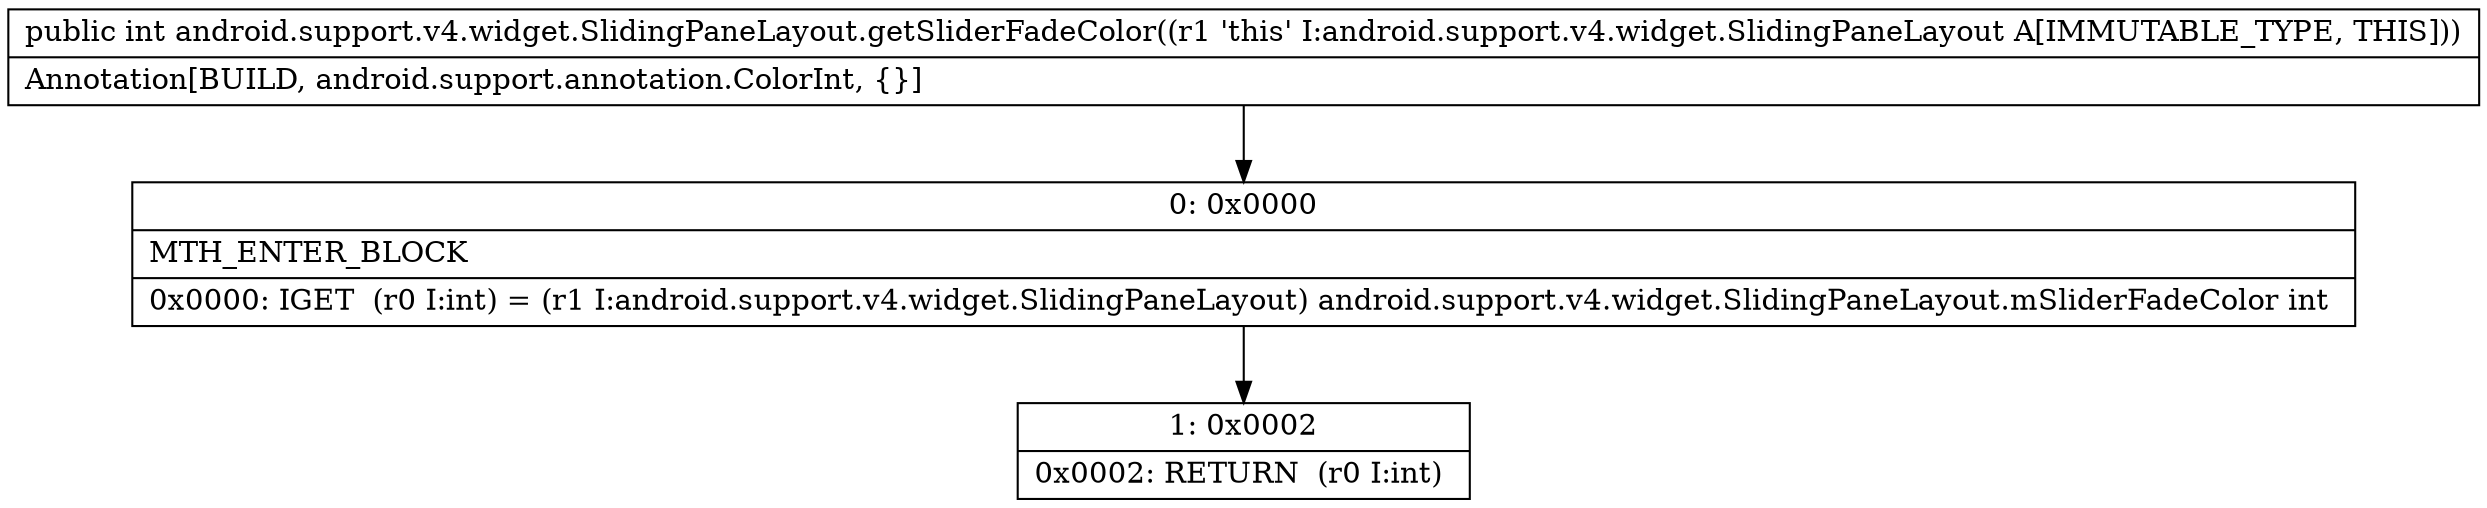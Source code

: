 digraph "CFG forandroid.support.v4.widget.SlidingPaneLayout.getSliderFadeColor()I" {
Node_0 [shape=record,label="{0\:\ 0x0000|MTH_ENTER_BLOCK\l|0x0000: IGET  (r0 I:int) = (r1 I:android.support.v4.widget.SlidingPaneLayout) android.support.v4.widget.SlidingPaneLayout.mSliderFadeColor int \l}"];
Node_1 [shape=record,label="{1\:\ 0x0002|0x0002: RETURN  (r0 I:int) \l}"];
MethodNode[shape=record,label="{public int android.support.v4.widget.SlidingPaneLayout.getSliderFadeColor((r1 'this' I:android.support.v4.widget.SlidingPaneLayout A[IMMUTABLE_TYPE, THIS]))  | Annotation[BUILD, android.support.annotation.ColorInt, \{\}]\l}"];
MethodNode -> Node_0;
Node_0 -> Node_1;
}

